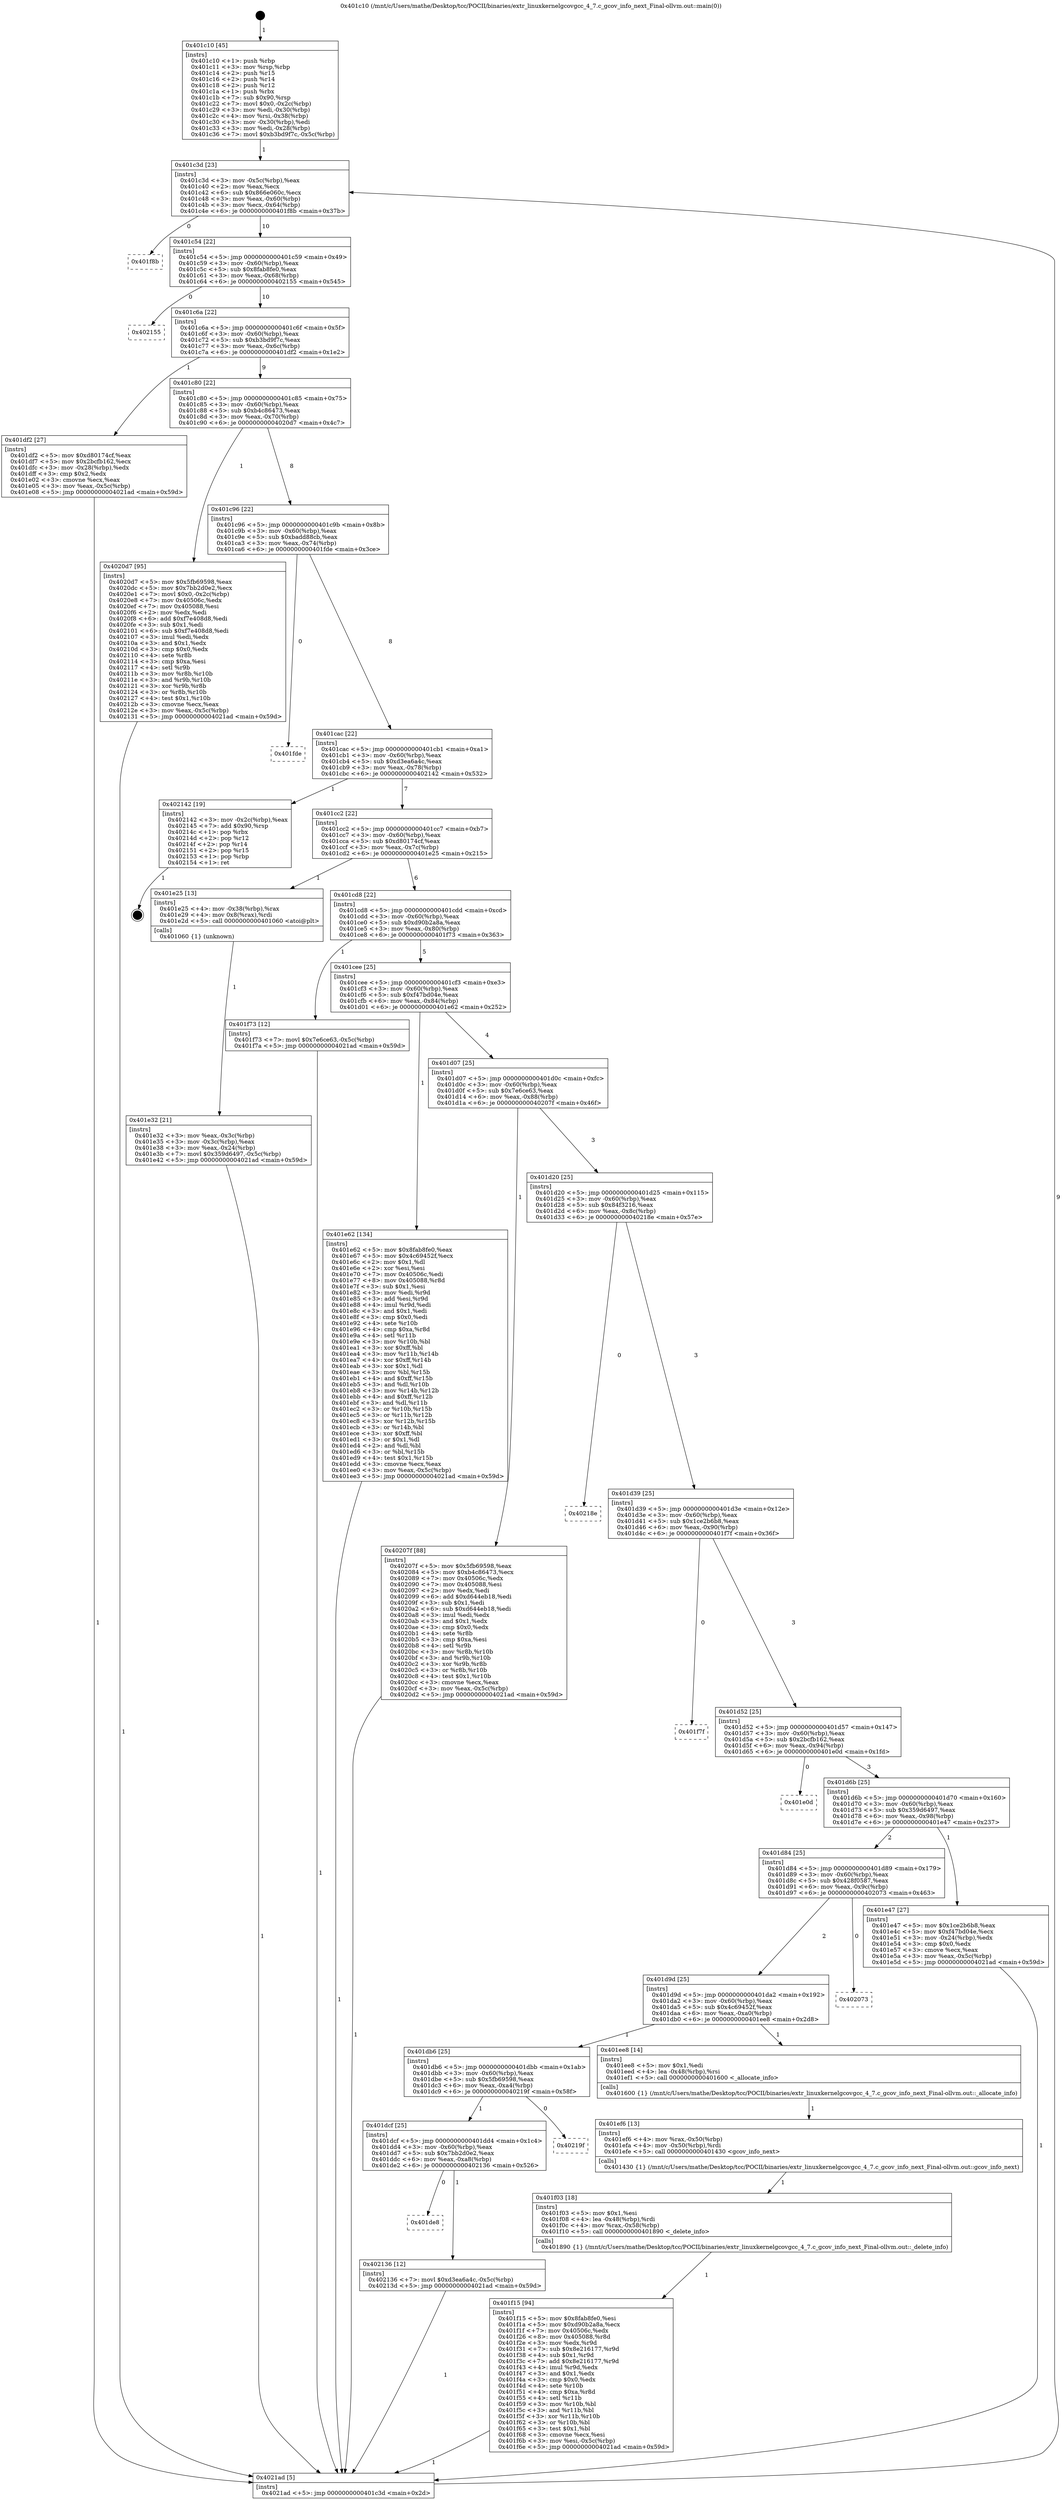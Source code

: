 digraph "0x401c10" {
  label = "0x401c10 (/mnt/c/Users/mathe/Desktop/tcc/POCII/binaries/extr_linuxkernelgcovgcc_4_7.c_gcov_info_next_Final-ollvm.out::main(0))"
  labelloc = "t"
  node[shape=record]

  Entry [label="",width=0.3,height=0.3,shape=circle,fillcolor=black,style=filled]
  "0x401c3d" [label="{
     0x401c3d [23]\l
     | [instrs]\l
     &nbsp;&nbsp;0x401c3d \<+3\>: mov -0x5c(%rbp),%eax\l
     &nbsp;&nbsp;0x401c40 \<+2\>: mov %eax,%ecx\l
     &nbsp;&nbsp;0x401c42 \<+6\>: sub $0x866e060c,%ecx\l
     &nbsp;&nbsp;0x401c48 \<+3\>: mov %eax,-0x60(%rbp)\l
     &nbsp;&nbsp;0x401c4b \<+3\>: mov %ecx,-0x64(%rbp)\l
     &nbsp;&nbsp;0x401c4e \<+6\>: je 0000000000401f8b \<main+0x37b\>\l
  }"]
  "0x401f8b" [label="{
     0x401f8b\l
  }", style=dashed]
  "0x401c54" [label="{
     0x401c54 [22]\l
     | [instrs]\l
     &nbsp;&nbsp;0x401c54 \<+5\>: jmp 0000000000401c59 \<main+0x49\>\l
     &nbsp;&nbsp;0x401c59 \<+3\>: mov -0x60(%rbp),%eax\l
     &nbsp;&nbsp;0x401c5c \<+5\>: sub $0x8fab8fe0,%eax\l
     &nbsp;&nbsp;0x401c61 \<+3\>: mov %eax,-0x68(%rbp)\l
     &nbsp;&nbsp;0x401c64 \<+6\>: je 0000000000402155 \<main+0x545\>\l
  }"]
  Exit [label="",width=0.3,height=0.3,shape=circle,fillcolor=black,style=filled,peripheries=2]
  "0x402155" [label="{
     0x402155\l
  }", style=dashed]
  "0x401c6a" [label="{
     0x401c6a [22]\l
     | [instrs]\l
     &nbsp;&nbsp;0x401c6a \<+5\>: jmp 0000000000401c6f \<main+0x5f\>\l
     &nbsp;&nbsp;0x401c6f \<+3\>: mov -0x60(%rbp),%eax\l
     &nbsp;&nbsp;0x401c72 \<+5\>: sub $0xb3bd9f7c,%eax\l
     &nbsp;&nbsp;0x401c77 \<+3\>: mov %eax,-0x6c(%rbp)\l
     &nbsp;&nbsp;0x401c7a \<+6\>: je 0000000000401df2 \<main+0x1e2\>\l
  }"]
  "0x401de8" [label="{
     0x401de8\l
  }", style=dashed]
  "0x401df2" [label="{
     0x401df2 [27]\l
     | [instrs]\l
     &nbsp;&nbsp;0x401df2 \<+5\>: mov $0xd80174cf,%eax\l
     &nbsp;&nbsp;0x401df7 \<+5\>: mov $0x2bcfb162,%ecx\l
     &nbsp;&nbsp;0x401dfc \<+3\>: mov -0x28(%rbp),%edx\l
     &nbsp;&nbsp;0x401dff \<+3\>: cmp $0x2,%edx\l
     &nbsp;&nbsp;0x401e02 \<+3\>: cmovne %ecx,%eax\l
     &nbsp;&nbsp;0x401e05 \<+3\>: mov %eax,-0x5c(%rbp)\l
     &nbsp;&nbsp;0x401e08 \<+5\>: jmp 00000000004021ad \<main+0x59d\>\l
  }"]
  "0x401c80" [label="{
     0x401c80 [22]\l
     | [instrs]\l
     &nbsp;&nbsp;0x401c80 \<+5\>: jmp 0000000000401c85 \<main+0x75\>\l
     &nbsp;&nbsp;0x401c85 \<+3\>: mov -0x60(%rbp),%eax\l
     &nbsp;&nbsp;0x401c88 \<+5\>: sub $0xb4c86473,%eax\l
     &nbsp;&nbsp;0x401c8d \<+3\>: mov %eax,-0x70(%rbp)\l
     &nbsp;&nbsp;0x401c90 \<+6\>: je 00000000004020d7 \<main+0x4c7\>\l
  }"]
  "0x4021ad" [label="{
     0x4021ad [5]\l
     | [instrs]\l
     &nbsp;&nbsp;0x4021ad \<+5\>: jmp 0000000000401c3d \<main+0x2d\>\l
  }"]
  "0x401c10" [label="{
     0x401c10 [45]\l
     | [instrs]\l
     &nbsp;&nbsp;0x401c10 \<+1\>: push %rbp\l
     &nbsp;&nbsp;0x401c11 \<+3\>: mov %rsp,%rbp\l
     &nbsp;&nbsp;0x401c14 \<+2\>: push %r15\l
     &nbsp;&nbsp;0x401c16 \<+2\>: push %r14\l
     &nbsp;&nbsp;0x401c18 \<+2\>: push %r12\l
     &nbsp;&nbsp;0x401c1a \<+1\>: push %rbx\l
     &nbsp;&nbsp;0x401c1b \<+7\>: sub $0x90,%rsp\l
     &nbsp;&nbsp;0x401c22 \<+7\>: movl $0x0,-0x2c(%rbp)\l
     &nbsp;&nbsp;0x401c29 \<+3\>: mov %edi,-0x30(%rbp)\l
     &nbsp;&nbsp;0x401c2c \<+4\>: mov %rsi,-0x38(%rbp)\l
     &nbsp;&nbsp;0x401c30 \<+3\>: mov -0x30(%rbp),%edi\l
     &nbsp;&nbsp;0x401c33 \<+3\>: mov %edi,-0x28(%rbp)\l
     &nbsp;&nbsp;0x401c36 \<+7\>: movl $0xb3bd9f7c,-0x5c(%rbp)\l
  }"]
  "0x402136" [label="{
     0x402136 [12]\l
     | [instrs]\l
     &nbsp;&nbsp;0x402136 \<+7\>: movl $0xd3ea6a4c,-0x5c(%rbp)\l
     &nbsp;&nbsp;0x40213d \<+5\>: jmp 00000000004021ad \<main+0x59d\>\l
  }"]
  "0x4020d7" [label="{
     0x4020d7 [95]\l
     | [instrs]\l
     &nbsp;&nbsp;0x4020d7 \<+5\>: mov $0x5fb69598,%eax\l
     &nbsp;&nbsp;0x4020dc \<+5\>: mov $0x7bb2d0e2,%ecx\l
     &nbsp;&nbsp;0x4020e1 \<+7\>: movl $0x0,-0x2c(%rbp)\l
     &nbsp;&nbsp;0x4020e8 \<+7\>: mov 0x40506c,%edx\l
     &nbsp;&nbsp;0x4020ef \<+7\>: mov 0x405088,%esi\l
     &nbsp;&nbsp;0x4020f6 \<+2\>: mov %edx,%edi\l
     &nbsp;&nbsp;0x4020f8 \<+6\>: add $0xf7e408d8,%edi\l
     &nbsp;&nbsp;0x4020fe \<+3\>: sub $0x1,%edi\l
     &nbsp;&nbsp;0x402101 \<+6\>: sub $0xf7e408d8,%edi\l
     &nbsp;&nbsp;0x402107 \<+3\>: imul %edi,%edx\l
     &nbsp;&nbsp;0x40210a \<+3\>: and $0x1,%edx\l
     &nbsp;&nbsp;0x40210d \<+3\>: cmp $0x0,%edx\l
     &nbsp;&nbsp;0x402110 \<+4\>: sete %r8b\l
     &nbsp;&nbsp;0x402114 \<+3\>: cmp $0xa,%esi\l
     &nbsp;&nbsp;0x402117 \<+4\>: setl %r9b\l
     &nbsp;&nbsp;0x40211b \<+3\>: mov %r8b,%r10b\l
     &nbsp;&nbsp;0x40211e \<+3\>: and %r9b,%r10b\l
     &nbsp;&nbsp;0x402121 \<+3\>: xor %r9b,%r8b\l
     &nbsp;&nbsp;0x402124 \<+3\>: or %r8b,%r10b\l
     &nbsp;&nbsp;0x402127 \<+4\>: test $0x1,%r10b\l
     &nbsp;&nbsp;0x40212b \<+3\>: cmovne %ecx,%eax\l
     &nbsp;&nbsp;0x40212e \<+3\>: mov %eax,-0x5c(%rbp)\l
     &nbsp;&nbsp;0x402131 \<+5\>: jmp 00000000004021ad \<main+0x59d\>\l
  }"]
  "0x401c96" [label="{
     0x401c96 [22]\l
     | [instrs]\l
     &nbsp;&nbsp;0x401c96 \<+5\>: jmp 0000000000401c9b \<main+0x8b\>\l
     &nbsp;&nbsp;0x401c9b \<+3\>: mov -0x60(%rbp),%eax\l
     &nbsp;&nbsp;0x401c9e \<+5\>: sub $0xbadd88cb,%eax\l
     &nbsp;&nbsp;0x401ca3 \<+3\>: mov %eax,-0x74(%rbp)\l
     &nbsp;&nbsp;0x401ca6 \<+6\>: je 0000000000401fde \<main+0x3ce\>\l
  }"]
  "0x401dcf" [label="{
     0x401dcf [25]\l
     | [instrs]\l
     &nbsp;&nbsp;0x401dcf \<+5\>: jmp 0000000000401dd4 \<main+0x1c4\>\l
     &nbsp;&nbsp;0x401dd4 \<+3\>: mov -0x60(%rbp),%eax\l
     &nbsp;&nbsp;0x401dd7 \<+5\>: sub $0x7bb2d0e2,%eax\l
     &nbsp;&nbsp;0x401ddc \<+6\>: mov %eax,-0xa8(%rbp)\l
     &nbsp;&nbsp;0x401de2 \<+6\>: je 0000000000402136 \<main+0x526\>\l
  }"]
  "0x401fde" [label="{
     0x401fde\l
  }", style=dashed]
  "0x401cac" [label="{
     0x401cac [22]\l
     | [instrs]\l
     &nbsp;&nbsp;0x401cac \<+5\>: jmp 0000000000401cb1 \<main+0xa1\>\l
     &nbsp;&nbsp;0x401cb1 \<+3\>: mov -0x60(%rbp),%eax\l
     &nbsp;&nbsp;0x401cb4 \<+5\>: sub $0xd3ea6a4c,%eax\l
     &nbsp;&nbsp;0x401cb9 \<+3\>: mov %eax,-0x78(%rbp)\l
     &nbsp;&nbsp;0x401cbc \<+6\>: je 0000000000402142 \<main+0x532\>\l
  }"]
  "0x40219f" [label="{
     0x40219f\l
  }", style=dashed]
  "0x402142" [label="{
     0x402142 [19]\l
     | [instrs]\l
     &nbsp;&nbsp;0x402142 \<+3\>: mov -0x2c(%rbp),%eax\l
     &nbsp;&nbsp;0x402145 \<+7\>: add $0x90,%rsp\l
     &nbsp;&nbsp;0x40214c \<+1\>: pop %rbx\l
     &nbsp;&nbsp;0x40214d \<+2\>: pop %r12\l
     &nbsp;&nbsp;0x40214f \<+2\>: pop %r14\l
     &nbsp;&nbsp;0x402151 \<+2\>: pop %r15\l
     &nbsp;&nbsp;0x402153 \<+1\>: pop %rbp\l
     &nbsp;&nbsp;0x402154 \<+1\>: ret\l
  }"]
  "0x401cc2" [label="{
     0x401cc2 [22]\l
     | [instrs]\l
     &nbsp;&nbsp;0x401cc2 \<+5\>: jmp 0000000000401cc7 \<main+0xb7\>\l
     &nbsp;&nbsp;0x401cc7 \<+3\>: mov -0x60(%rbp),%eax\l
     &nbsp;&nbsp;0x401cca \<+5\>: sub $0xd80174cf,%eax\l
     &nbsp;&nbsp;0x401ccf \<+3\>: mov %eax,-0x7c(%rbp)\l
     &nbsp;&nbsp;0x401cd2 \<+6\>: je 0000000000401e25 \<main+0x215\>\l
  }"]
  "0x401f15" [label="{
     0x401f15 [94]\l
     | [instrs]\l
     &nbsp;&nbsp;0x401f15 \<+5\>: mov $0x8fab8fe0,%esi\l
     &nbsp;&nbsp;0x401f1a \<+5\>: mov $0xd90b2a8a,%ecx\l
     &nbsp;&nbsp;0x401f1f \<+7\>: mov 0x40506c,%edx\l
     &nbsp;&nbsp;0x401f26 \<+8\>: mov 0x405088,%r8d\l
     &nbsp;&nbsp;0x401f2e \<+3\>: mov %edx,%r9d\l
     &nbsp;&nbsp;0x401f31 \<+7\>: sub $0x8e216177,%r9d\l
     &nbsp;&nbsp;0x401f38 \<+4\>: sub $0x1,%r9d\l
     &nbsp;&nbsp;0x401f3c \<+7\>: add $0x8e216177,%r9d\l
     &nbsp;&nbsp;0x401f43 \<+4\>: imul %r9d,%edx\l
     &nbsp;&nbsp;0x401f47 \<+3\>: and $0x1,%edx\l
     &nbsp;&nbsp;0x401f4a \<+3\>: cmp $0x0,%edx\l
     &nbsp;&nbsp;0x401f4d \<+4\>: sete %r10b\l
     &nbsp;&nbsp;0x401f51 \<+4\>: cmp $0xa,%r8d\l
     &nbsp;&nbsp;0x401f55 \<+4\>: setl %r11b\l
     &nbsp;&nbsp;0x401f59 \<+3\>: mov %r10b,%bl\l
     &nbsp;&nbsp;0x401f5c \<+3\>: and %r11b,%bl\l
     &nbsp;&nbsp;0x401f5f \<+3\>: xor %r11b,%r10b\l
     &nbsp;&nbsp;0x401f62 \<+3\>: or %r10b,%bl\l
     &nbsp;&nbsp;0x401f65 \<+3\>: test $0x1,%bl\l
     &nbsp;&nbsp;0x401f68 \<+3\>: cmovne %ecx,%esi\l
     &nbsp;&nbsp;0x401f6b \<+3\>: mov %esi,-0x5c(%rbp)\l
     &nbsp;&nbsp;0x401f6e \<+5\>: jmp 00000000004021ad \<main+0x59d\>\l
  }"]
  "0x401e25" [label="{
     0x401e25 [13]\l
     | [instrs]\l
     &nbsp;&nbsp;0x401e25 \<+4\>: mov -0x38(%rbp),%rax\l
     &nbsp;&nbsp;0x401e29 \<+4\>: mov 0x8(%rax),%rdi\l
     &nbsp;&nbsp;0x401e2d \<+5\>: call 0000000000401060 \<atoi@plt\>\l
     | [calls]\l
     &nbsp;&nbsp;0x401060 \{1\} (unknown)\l
  }"]
  "0x401cd8" [label="{
     0x401cd8 [22]\l
     | [instrs]\l
     &nbsp;&nbsp;0x401cd8 \<+5\>: jmp 0000000000401cdd \<main+0xcd\>\l
     &nbsp;&nbsp;0x401cdd \<+3\>: mov -0x60(%rbp),%eax\l
     &nbsp;&nbsp;0x401ce0 \<+5\>: sub $0xd90b2a8a,%eax\l
     &nbsp;&nbsp;0x401ce5 \<+3\>: mov %eax,-0x80(%rbp)\l
     &nbsp;&nbsp;0x401ce8 \<+6\>: je 0000000000401f73 \<main+0x363\>\l
  }"]
  "0x401e32" [label="{
     0x401e32 [21]\l
     | [instrs]\l
     &nbsp;&nbsp;0x401e32 \<+3\>: mov %eax,-0x3c(%rbp)\l
     &nbsp;&nbsp;0x401e35 \<+3\>: mov -0x3c(%rbp),%eax\l
     &nbsp;&nbsp;0x401e38 \<+3\>: mov %eax,-0x24(%rbp)\l
     &nbsp;&nbsp;0x401e3b \<+7\>: movl $0x359d6497,-0x5c(%rbp)\l
     &nbsp;&nbsp;0x401e42 \<+5\>: jmp 00000000004021ad \<main+0x59d\>\l
  }"]
  "0x401f03" [label="{
     0x401f03 [18]\l
     | [instrs]\l
     &nbsp;&nbsp;0x401f03 \<+5\>: mov $0x1,%esi\l
     &nbsp;&nbsp;0x401f08 \<+4\>: lea -0x48(%rbp),%rdi\l
     &nbsp;&nbsp;0x401f0c \<+4\>: mov %rax,-0x58(%rbp)\l
     &nbsp;&nbsp;0x401f10 \<+5\>: call 0000000000401890 \<_delete_info\>\l
     | [calls]\l
     &nbsp;&nbsp;0x401890 \{1\} (/mnt/c/Users/mathe/Desktop/tcc/POCII/binaries/extr_linuxkernelgcovgcc_4_7.c_gcov_info_next_Final-ollvm.out::_delete_info)\l
  }"]
  "0x401f73" [label="{
     0x401f73 [12]\l
     | [instrs]\l
     &nbsp;&nbsp;0x401f73 \<+7\>: movl $0x7e6ce63,-0x5c(%rbp)\l
     &nbsp;&nbsp;0x401f7a \<+5\>: jmp 00000000004021ad \<main+0x59d\>\l
  }"]
  "0x401cee" [label="{
     0x401cee [25]\l
     | [instrs]\l
     &nbsp;&nbsp;0x401cee \<+5\>: jmp 0000000000401cf3 \<main+0xe3\>\l
     &nbsp;&nbsp;0x401cf3 \<+3\>: mov -0x60(%rbp),%eax\l
     &nbsp;&nbsp;0x401cf6 \<+5\>: sub $0xf47bd04e,%eax\l
     &nbsp;&nbsp;0x401cfb \<+6\>: mov %eax,-0x84(%rbp)\l
     &nbsp;&nbsp;0x401d01 \<+6\>: je 0000000000401e62 \<main+0x252\>\l
  }"]
  "0x401ef6" [label="{
     0x401ef6 [13]\l
     | [instrs]\l
     &nbsp;&nbsp;0x401ef6 \<+4\>: mov %rax,-0x50(%rbp)\l
     &nbsp;&nbsp;0x401efa \<+4\>: mov -0x50(%rbp),%rdi\l
     &nbsp;&nbsp;0x401efe \<+5\>: call 0000000000401430 \<gcov_info_next\>\l
     | [calls]\l
     &nbsp;&nbsp;0x401430 \{1\} (/mnt/c/Users/mathe/Desktop/tcc/POCII/binaries/extr_linuxkernelgcovgcc_4_7.c_gcov_info_next_Final-ollvm.out::gcov_info_next)\l
  }"]
  "0x401e62" [label="{
     0x401e62 [134]\l
     | [instrs]\l
     &nbsp;&nbsp;0x401e62 \<+5\>: mov $0x8fab8fe0,%eax\l
     &nbsp;&nbsp;0x401e67 \<+5\>: mov $0x4c69452f,%ecx\l
     &nbsp;&nbsp;0x401e6c \<+2\>: mov $0x1,%dl\l
     &nbsp;&nbsp;0x401e6e \<+2\>: xor %esi,%esi\l
     &nbsp;&nbsp;0x401e70 \<+7\>: mov 0x40506c,%edi\l
     &nbsp;&nbsp;0x401e77 \<+8\>: mov 0x405088,%r8d\l
     &nbsp;&nbsp;0x401e7f \<+3\>: sub $0x1,%esi\l
     &nbsp;&nbsp;0x401e82 \<+3\>: mov %edi,%r9d\l
     &nbsp;&nbsp;0x401e85 \<+3\>: add %esi,%r9d\l
     &nbsp;&nbsp;0x401e88 \<+4\>: imul %r9d,%edi\l
     &nbsp;&nbsp;0x401e8c \<+3\>: and $0x1,%edi\l
     &nbsp;&nbsp;0x401e8f \<+3\>: cmp $0x0,%edi\l
     &nbsp;&nbsp;0x401e92 \<+4\>: sete %r10b\l
     &nbsp;&nbsp;0x401e96 \<+4\>: cmp $0xa,%r8d\l
     &nbsp;&nbsp;0x401e9a \<+4\>: setl %r11b\l
     &nbsp;&nbsp;0x401e9e \<+3\>: mov %r10b,%bl\l
     &nbsp;&nbsp;0x401ea1 \<+3\>: xor $0xff,%bl\l
     &nbsp;&nbsp;0x401ea4 \<+3\>: mov %r11b,%r14b\l
     &nbsp;&nbsp;0x401ea7 \<+4\>: xor $0xff,%r14b\l
     &nbsp;&nbsp;0x401eab \<+3\>: xor $0x1,%dl\l
     &nbsp;&nbsp;0x401eae \<+3\>: mov %bl,%r15b\l
     &nbsp;&nbsp;0x401eb1 \<+4\>: and $0xff,%r15b\l
     &nbsp;&nbsp;0x401eb5 \<+3\>: and %dl,%r10b\l
     &nbsp;&nbsp;0x401eb8 \<+3\>: mov %r14b,%r12b\l
     &nbsp;&nbsp;0x401ebb \<+4\>: and $0xff,%r12b\l
     &nbsp;&nbsp;0x401ebf \<+3\>: and %dl,%r11b\l
     &nbsp;&nbsp;0x401ec2 \<+3\>: or %r10b,%r15b\l
     &nbsp;&nbsp;0x401ec5 \<+3\>: or %r11b,%r12b\l
     &nbsp;&nbsp;0x401ec8 \<+3\>: xor %r12b,%r15b\l
     &nbsp;&nbsp;0x401ecb \<+3\>: or %r14b,%bl\l
     &nbsp;&nbsp;0x401ece \<+3\>: xor $0xff,%bl\l
     &nbsp;&nbsp;0x401ed1 \<+3\>: or $0x1,%dl\l
     &nbsp;&nbsp;0x401ed4 \<+2\>: and %dl,%bl\l
     &nbsp;&nbsp;0x401ed6 \<+3\>: or %bl,%r15b\l
     &nbsp;&nbsp;0x401ed9 \<+4\>: test $0x1,%r15b\l
     &nbsp;&nbsp;0x401edd \<+3\>: cmovne %ecx,%eax\l
     &nbsp;&nbsp;0x401ee0 \<+3\>: mov %eax,-0x5c(%rbp)\l
     &nbsp;&nbsp;0x401ee3 \<+5\>: jmp 00000000004021ad \<main+0x59d\>\l
  }"]
  "0x401d07" [label="{
     0x401d07 [25]\l
     | [instrs]\l
     &nbsp;&nbsp;0x401d07 \<+5\>: jmp 0000000000401d0c \<main+0xfc\>\l
     &nbsp;&nbsp;0x401d0c \<+3\>: mov -0x60(%rbp),%eax\l
     &nbsp;&nbsp;0x401d0f \<+5\>: sub $0x7e6ce63,%eax\l
     &nbsp;&nbsp;0x401d14 \<+6\>: mov %eax,-0x88(%rbp)\l
     &nbsp;&nbsp;0x401d1a \<+6\>: je 000000000040207f \<main+0x46f\>\l
  }"]
  "0x401db6" [label="{
     0x401db6 [25]\l
     | [instrs]\l
     &nbsp;&nbsp;0x401db6 \<+5\>: jmp 0000000000401dbb \<main+0x1ab\>\l
     &nbsp;&nbsp;0x401dbb \<+3\>: mov -0x60(%rbp),%eax\l
     &nbsp;&nbsp;0x401dbe \<+5\>: sub $0x5fb69598,%eax\l
     &nbsp;&nbsp;0x401dc3 \<+6\>: mov %eax,-0xa4(%rbp)\l
     &nbsp;&nbsp;0x401dc9 \<+6\>: je 000000000040219f \<main+0x58f\>\l
  }"]
  "0x40207f" [label="{
     0x40207f [88]\l
     | [instrs]\l
     &nbsp;&nbsp;0x40207f \<+5\>: mov $0x5fb69598,%eax\l
     &nbsp;&nbsp;0x402084 \<+5\>: mov $0xb4c86473,%ecx\l
     &nbsp;&nbsp;0x402089 \<+7\>: mov 0x40506c,%edx\l
     &nbsp;&nbsp;0x402090 \<+7\>: mov 0x405088,%esi\l
     &nbsp;&nbsp;0x402097 \<+2\>: mov %edx,%edi\l
     &nbsp;&nbsp;0x402099 \<+6\>: add $0xd644eb18,%edi\l
     &nbsp;&nbsp;0x40209f \<+3\>: sub $0x1,%edi\l
     &nbsp;&nbsp;0x4020a2 \<+6\>: sub $0xd644eb18,%edi\l
     &nbsp;&nbsp;0x4020a8 \<+3\>: imul %edi,%edx\l
     &nbsp;&nbsp;0x4020ab \<+3\>: and $0x1,%edx\l
     &nbsp;&nbsp;0x4020ae \<+3\>: cmp $0x0,%edx\l
     &nbsp;&nbsp;0x4020b1 \<+4\>: sete %r8b\l
     &nbsp;&nbsp;0x4020b5 \<+3\>: cmp $0xa,%esi\l
     &nbsp;&nbsp;0x4020b8 \<+4\>: setl %r9b\l
     &nbsp;&nbsp;0x4020bc \<+3\>: mov %r8b,%r10b\l
     &nbsp;&nbsp;0x4020bf \<+3\>: and %r9b,%r10b\l
     &nbsp;&nbsp;0x4020c2 \<+3\>: xor %r9b,%r8b\l
     &nbsp;&nbsp;0x4020c5 \<+3\>: or %r8b,%r10b\l
     &nbsp;&nbsp;0x4020c8 \<+4\>: test $0x1,%r10b\l
     &nbsp;&nbsp;0x4020cc \<+3\>: cmovne %ecx,%eax\l
     &nbsp;&nbsp;0x4020cf \<+3\>: mov %eax,-0x5c(%rbp)\l
     &nbsp;&nbsp;0x4020d2 \<+5\>: jmp 00000000004021ad \<main+0x59d\>\l
  }"]
  "0x401d20" [label="{
     0x401d20 [25]\l
     | [instrs]\l
     &nbsp;&nbsp;0x401d20 \<+5\>: jmp 0000000000401d25 \<main+0x115\>\l
     &nbsp;&nbsp;0x401d25 \<+3\>: mov -0x60(%rbp),%eax\l
     &nbsp;&nbsp;0x401d28 \<+5\>: sub $0x84f3216,%eax\l
     &nbsp;&nbsp;0x401d2d \<+6\>: mov %eax,-0x8c(%rbp)\l
     &nbsp;&nbsp;0x401d33 \<+6\>: je 000000000040218e \<main+0x57e\>\l
  }"]
  "0x401ee8" [label="{
     0x401ee8 [14]\l
     | [instrs]\l
     &nbsp;&nbsp;0x401ee8 \<+5\>: mov $0x1,%edi\l
     &nbsp;&nbsp;0x401eed \<+4\>: lea -0x48(%rbp),%rsi\l
     &nbsp;&nbsp;0x401ef1 \<+5\>: call 0000000000401600 \<_allocate_info\>\l
     | [calls]\l
     &nbsp;&nbsp;0x401600 \{1\} (/mnt/c/Users/mathe/Desktop/tcc/POCII/binaries/extr_linuxkernelgcovgcc_4_7.c_gcov_info_next_Final-ollvm.out::_allocate_info)\l
  }"]
  "0x40218e" [label="{
     0x40218e\l
  }", style=dashed]
  "0x401d39" [label="{
     0x401d39 [25]\l
     | [instrs]\l
     &nbsp;&nbsp;0x401d39 \<+5\>: jmp 0000000000401d3e \<main+0x12e\>\l
     &nbsp;&nbsp;0x401d3e \<+3\>: mov -0x60(%rbp),%eax\l
     &nbsp;&nbsp;0x401d41 \<+5\>: sub $0x1ce2b6b8,%eax\l
     &nbsp;&nbsp;0x401d46 \<+6\>: mov %eax,-0x90(%rbp)\l
     &nbsp;&nbsp;0x401d4c \<+6\>: je 0000000000401f7f \<main+0x36f\>\l
  }"]
  "0x401d9d" [label="{
     0x401d9d [25]\l
     | [instrs]\l
     &nbsp;&nbsp;0x401d9d \<+5\>: jmp 0000000000401da2 \<main+0x192\>\l
     &nbsp;&nbsp;0x401da2 \<+3\>: mov -0x60(%rbp),%eax\l
     &nbsp;&nbsp;0x401da5 \<+5\>: sub $0x4c69452f,%eax\l
     &nbsp;&nbsp;0x401daa \<+6\>: mov %eax,-0xa0(%rbp)\l
     &nbsp;&nbsp;0x401db0 \<+6\>: je 0000000000401ee8 \<main+0x2d8\>\l
  }"]
  "0x401f7f" [label="{
     0x401f7f\l
  }", style=dashed]
  "0x401d52" [label="{
     0x401d52 [25]\l
     | [instrs]\l
     &nbsp;&nbsp;0x401d52 \<+5\>: jmp 0000000000401d57 \<main+0x147\>\l
     &nbsp;&nbsp;0x401d57 \<+3\>: mov -0x60(%rbp),%eax\l
     &nbsp;&nbsp;0x401d5a \<+5\>: sub $0x2bcfb162,%eax\l
     &nbsp;&nbsp;0x401d5f \<+6\>: mov %eax,-0x94(%rbp)\l
     &nbsp;&nbsp;0x401d65 \<+6\>: je 0000000000401e0d \<main+0x1fd\>\l
  }"]
  "0x402073" [label="{
     0x402073\l
  }", style=dashed]
  "0x401e0d" [label="{
     0x401e0d\l
  }", style=dashed]
  "0x401d6b" [label="{
     0x401d6b [25]\l
     | [instrs]\l
     &nbsp;&nbsp;0x401d6b \<+5\>: jmp 0000000000401d70 \<main+0x160\>\l
     &nbsp;&nbsp;0x401d70 \<+3\>: mov -0x60(%rbp),%eax\l
     &nbsp;&nbsp;0x401d73 \<+5\>: sub $0x359d6497,%eax\l
     &nbsp;&nbsp;0x401d78 \<+6\>: mov %eax,-0x98(%rbp)\l
     &nbsp;&nbsp;0x401d7e \<+6\>: je 0000000000401e47 \<main+0x237\>\l
  }"]
  "0x401d84" [label="{
     0x401d84 [25]\l
     | [instrs]\l
     &nbsp;&nbsp;0x401d84 \<+5\>: jmp 0000000000401d89 \<main+0x179\>\l
     &nbsp;&nbsp;0x401d89 \<+3\>: mov -0x60(%rbp),%eax\l
     &nbsp;&nbsp;0x401d8c \<+5\>: sub $0x428f0587,%eax\l
     &nbsp;&nbsp;0x401d91 \<+6\>: mov %eax,-0x9c(%rbp)\l
     &nbsp;&nbsp;0x401d97 \<+6\>: je 0000000000402073 \<main+0x463\>\l
  }"]
  "0x401e47" [label="{
     0x401e47 [27]\l
     | [instrs]\l
     &nbsp;&nbsp;0x401e47 \<+5\>: mov $0x1ce2b6b8,%eax\l
     &nbsp;&nbsp;0x401e4c \<+5\>: mov $0xf47bd04e,%ecx\l
     &nbsp;&nbsp;0x401e51 \<+3\>: mov -0x24(%rbp),%edx\l
     &nbsp;&nbsp;0x401e54 \<+3\>: cmp $0x0,%edx\l
     &nbsp;&nbsp;0x401e57 \<+3\>: cmove %ecx,%eax\l
     &nbsp;&nbsp;0x401e5a \<+3\>: mov %eax,-0x5c(%rbp)\l
     &nbsp;&nbsp;0x401e5d \<+5\>: jmp 00000000004021ad \<main+0x59d\>\l
  }"]
  Entry -> "0x401c10" [label=" 1"]
  "0x401c3d" -> "0x401f8b" [label=" 0"]
  "0x401c3d" -> "0x401c54" [label=" 10"]
  "0x402142" -> Exit [label=" 1"]
  "0x401c54" -> "0x402155" [label=" 0"]
  "0x401c54" -> "0x401c6a" [label=" 10"]
  "0x402136" -> "0x4021ad" [label=" 1"]
  "0x401c6a" -> "0x401df2" [label=" 1"]
  "0x401c6a" -> "0x401c80" [label=" 9"]
  "0x401df2" -> "0x4021ad" [label=" 1"]
  "0x401c10" -> "0x401c3d" [label=" 1"]
  "0x4021ad" -> "0x401c3d" [label=" 9"]
  "0x401dcf" -> "0x401de8" [label=" 0"]
  "0x401c80" -> "0x4020d7" [label=" 1"]
  "0x401c80" -> "0x401c96" [label=" 8"]
  "0x401dcf" -> "0x402136" [label=" 1"]
  "0x401c96" -> "0x401fde" [label=" 0"]
  "0x401c96" -> "0x401cac" [label=" 8"]
  "0x401db6" -> "0x401dcf" [label=" 1"]
  "0x401cac" -> "0x402142" [label=" 1"]
  "0x401cac" -> "0x401cc2" [label=" 7"]
  "0x401db6" -> "0x40219f" [label=" 0"]
  "0x401cc2" -> "0x401e25" [label=" 1"]
  "0x401cc2" -> "0x401cd8" [label=" 6"]
  "0x401e25" -> "0x401e32" [label=" 1"]
  "0x401e32" -> "0x4021ad" [label=" 1"]
  "0x4020d7" -> "0x4021ad" [label=" 1"]
  "0x401cd8" -> "0x401f73" [label=" 1"]
  "0x401cd8" -> "0x401cee" [label=" 5"]
  "0x40207f" -> "0x4021ad" [label=" 1"]
  "0x401cee" -> "0x401e62" [label=" 1"]
  "0x401cee" -> "0x401d07" [label=" 4"]
  "0x401f73" -> "0x4021ad" [label=" 1"]
  "0x401d07" -> "0x40207f" [label=" 1"]
  "0x401d07" -> "0x401d20" [label=" 3"]
  "0x401f15" -> "0x4021ad" [label=" 1"]
  "0x401d20" -> "0x40218e" [label=" 0"]
  "0x401d20" -> "0x401d39" [label=" 3"]
  "0x401f03" -> "0x401f15" [label=" 1"]
  "0x401d39" -> "0x401f7f" [label=" 0"]
  "0x401d39" -> "0x401d52" [label=" 3"]
  "0x401ee8" -> "0x401ef6" [label=" 1"]
  "0x401d52" -> "0x401e0d" [label=" 0"]
  "0x401d52" -> "0x401d6b" [label=" 3"]
  "0x401d9d" -> "0x401db6" [label=" 1"]
  "0x401d6b" -> "0x401e47" [label=" 1"]
  "0x401d6b" -> "0x401d84" [label=" 2"]
  "0x401e47" -> "0x4021ad" [label=" 1"]
  "0x401e62" -> "0x4021ad" [label=" 1"]
  "0x401d9d" -> "0x401ee8" [label=" 1"]
  "0x401d84" -> "0x402073" [label=" 0"]
  "0x401d84" -> "0x401d9d" [label=" 2"]
  "0x401ef6" -> "0x401f03" [label=" 1"]
}
